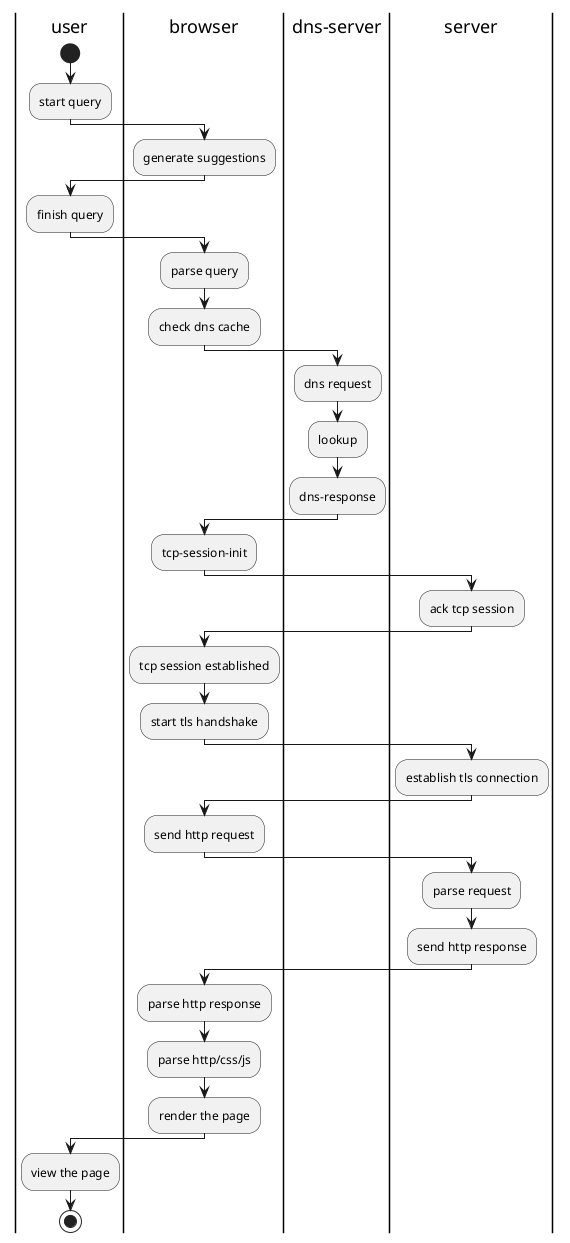 @startuml
|user|
start
:start query;
|browser|
:generate suggestions;
|user|
:finish query;
|browser|
:parse query;
:check dns cache;
|dns-server|
:dns request;
:lookup;
:dns-response;
|browser|
:tcp-session-init;
|server|
:ack tcp session;
|browser|
:tcp session established;
:start tls handshake;
|server|
:establish tls connection;
|browser|
:send http request;
|server|
:parse request;
:send http response;
|browser|
:parse http response;
:parse http/css/js;
:render the page;
|user|
:view the page;
stop
@enduml
